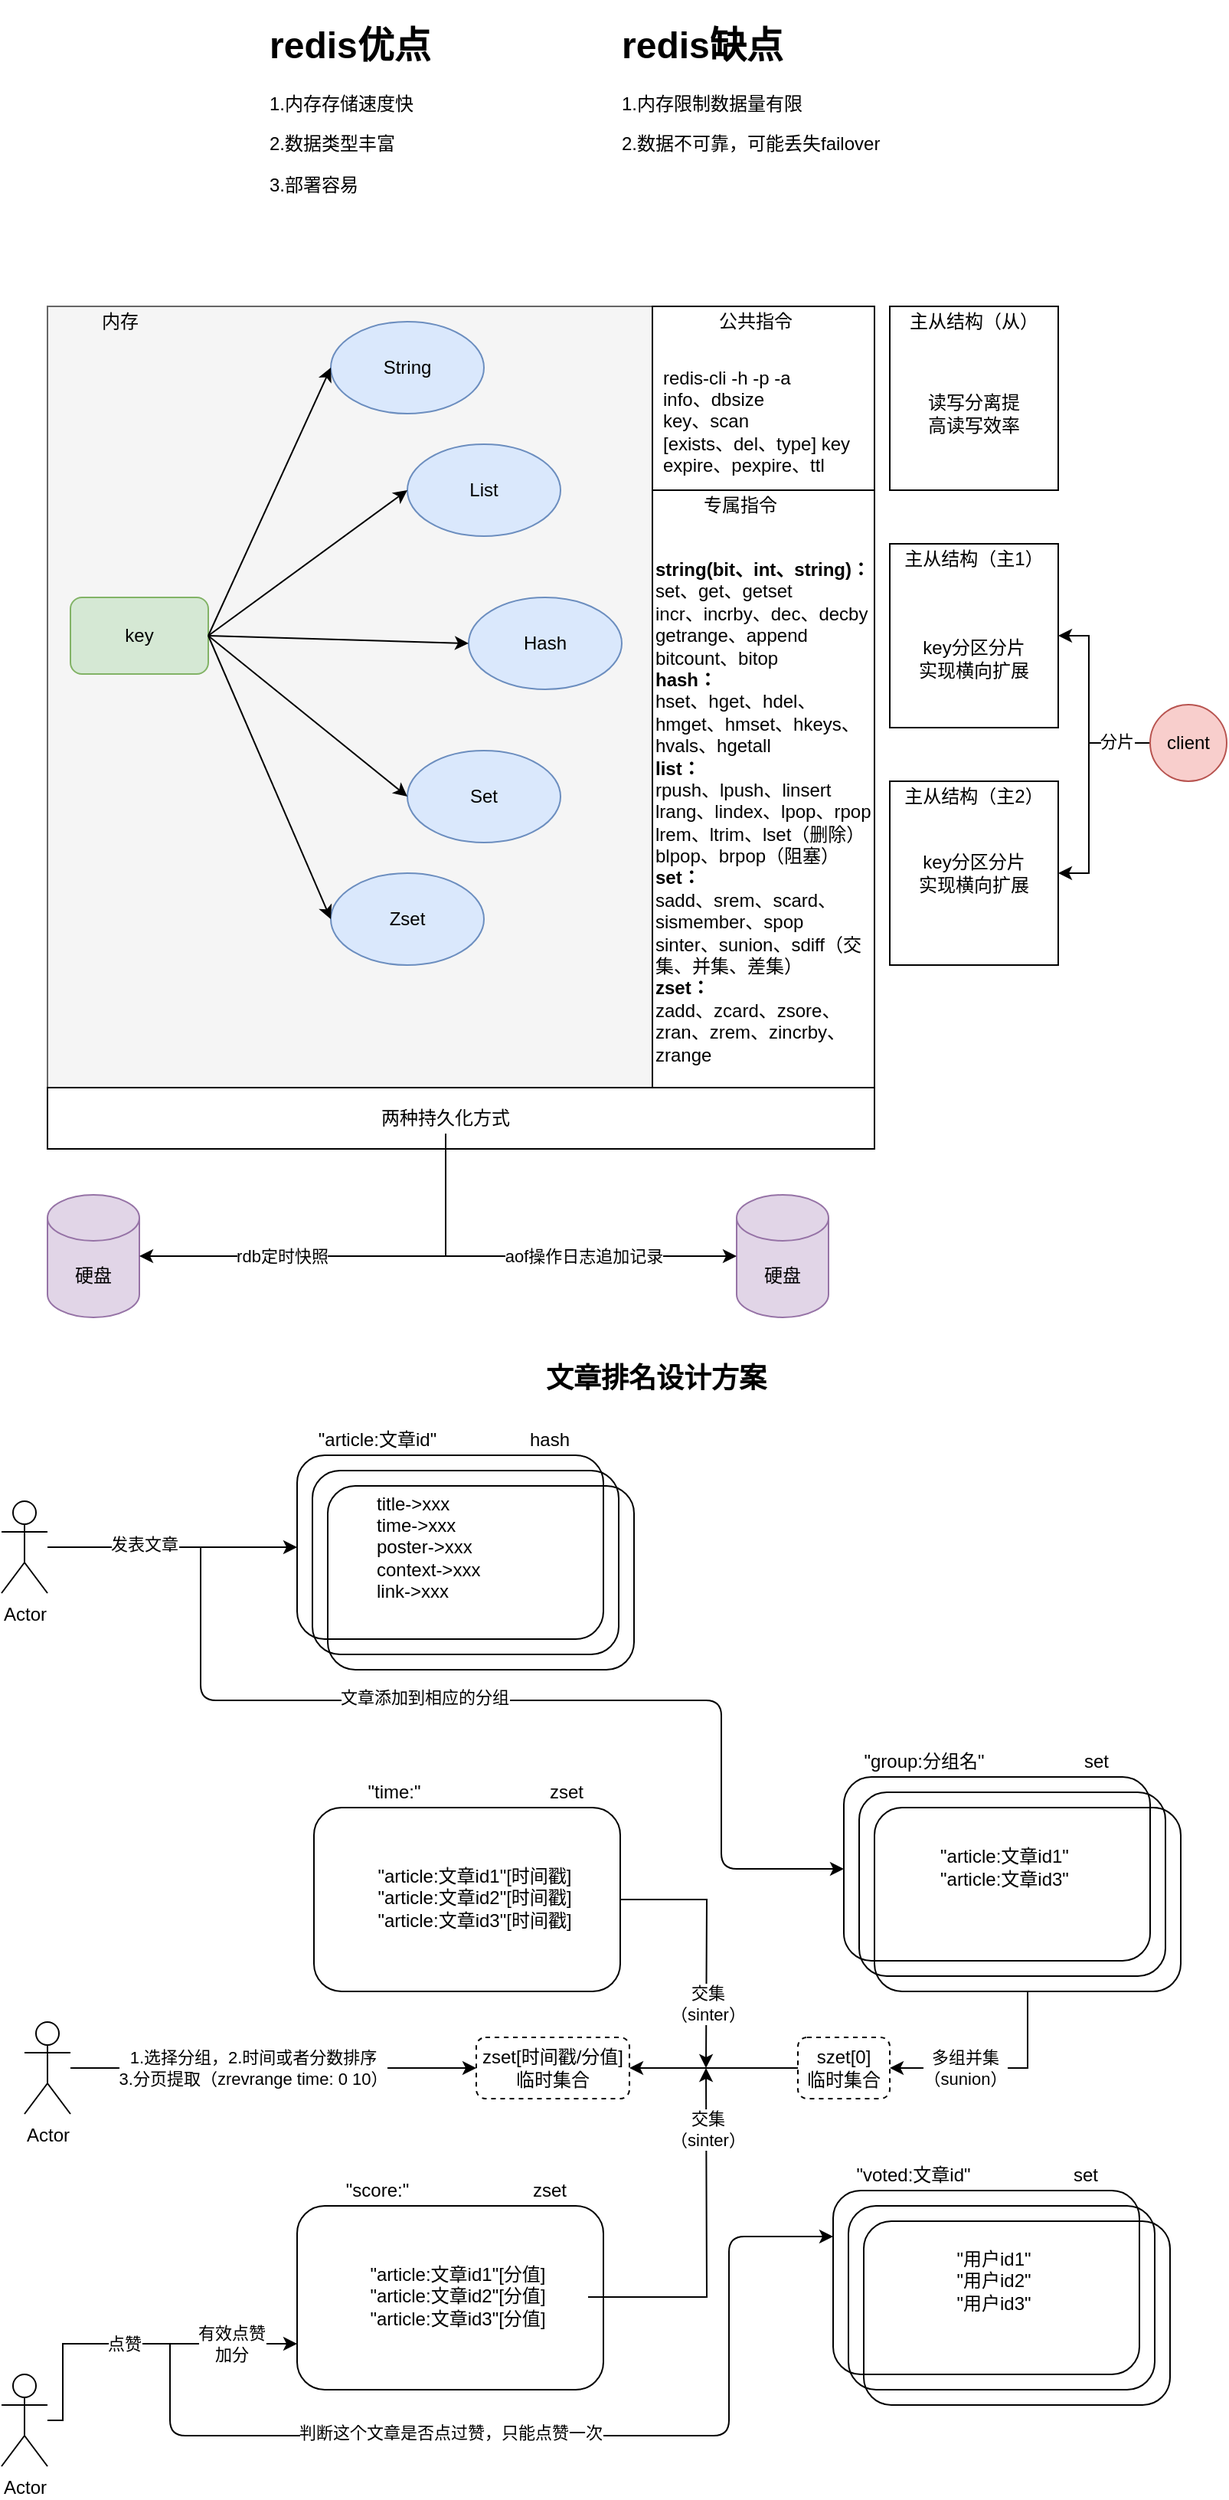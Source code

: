<mxfile version="13.8.2" type="device"><diagram id="d2z6OoDDw_mpLcEF245v" name="Page-1"><mxGraphModel dx="1426" dy="673" grid="1" gridSize="10" guides="1" tooltips="1" connect="1" arrows="1" fold="1" page="1" pageScale="1" pageWidth="827" pageHeight="1169" math="0" shadow="0"><root><mxCell id="0"/><mxCell id="1" parent="0"/><mxCell id="Q7TlMbBeyB7MV4gtMu6i-108" value="" style="rounded=1;whiteSpace=wrap;html=1;fillColor=none;" vertex="1" parent="1"><mxGeometry x="213" y="1010" width="200" height="120" as="geometry"/></mxCell><mxCell id="Q7TlMbBeyB7MV4gtMu6i-109" value="" style="rounded=1;whiteSpace=wrap;html=1;fillColor=none;" vertex="1" parent="1"><mxGeometry x="223" y="1020" width="200" height="120" as="geometry"/></mxCell><mxCell id="Q7TlMbBeyB7MV4gtMu6i-47" value="" style="group" vertex="1" connectable="0" parent="1"><mxGeometry x="203" y="980" width="200" height="140" as="geometry"/></mxCell><mxCell id="Q7TlMbBeyB7MV4gtMu6i-43" value="" style="rounded=1;whiteSpace=wrap;html=1;fillColor=none;" vertex="1" parent="Q7TlMbBeyB7MV4gtMu6i-47"><mxGeometry y="20" width="200" height="120" as="geometry"/></mxCell><mxCell id="Q7TlMbBeyB7MV4gtMu6i-44" value="&quot;article:文章id&quot;" style="text;html=1;strokeColor=none;fillColor=none;align=center;verticalAlign=middle;whiteSpace=wrap;rounded=0;" vertex="1" parent="Q7TlMbBeyB7MV4gtMu6i-47"><mxGeometry x="10" width="85" height="20" as="geometry"/></mxCell><mxCell id="Q7TlMbBeyB7MV4gtMu6i-45" value="hash" style="text;html=1;strokeColor=none;fillColor=none;align=center;verticalAlign=middle;whiteSpace=wrap;rounded=0;" vertex="1" parent="Q7TlMbBeyB7MV4gtMu6i-47"><mxGeometry x="140" width="50" height="20" as="geometry"/></mxCell><mxCell id="Q7TlMbBeyB7MV4gtMu6i-46" value="title-&amp;gt;xxx&lt;br&gt;time-&amp;gt;xxx&lt;br&gt;poster-&amp;gt;xxx&lt;br&gt;context-&amp;gt;xxx&lt;br&gt;link-&amp;gt;xxx" style="text;html=1;strokeColor=none;fillColor=none;align=left;verticalAlign=middle;whiteSpace=wrap;rounded=0;" vertex="1" parent="Q7TlMbBeyB7MV4gtMu6i-47"><mxGeometry x="50" y="45" width="75" height="70" as="geometry"/></mxCell><mxCell id="Q7TlMbBeyB7MV4gtMu6i-13" value="" style="rounded=0;whiteSpace=wrap;html=1;fillColor=#f5f5f5;strokeColor=#666666;fontColor=#333333;" vertex="1" parent="1"><mxGeometry x="40" y="250" width="395" height="510" as="geometry"/></mxCell><mxCell id="Q7TlMbBeyB7MV4gtMu6i-1" value="key" style="rounded=1;whiteSpace=wrap;html=1;fillColor=#d5e8d4;strokeColor=#82b366;" vertex="1" parent="1"><mxGeometry x="55" y="440" width="90" height="50" as="geometry"/></mxCell><mxCell id="Q7TlMbBeyB7MV4gtMu6i-2" value="String" style="ellipse;whiteSpace=wrap;html=1;fillColor=#dae8fc;strokeColor=#6c8ebf;" vertex="1" parent="1"><mxGeometry x="225" y="260" width="100" height="60" as="geometry"/></mxCell><mxCell id="Q7TlMbBeyB7MV4gtMu6i-3" value="List" style="ellipse;whiteSpace=wrap;html=1;fillColor=#dae8fc;strokeColor=#6c8ebf;" vertex="1" parent="1"><mxGeometry x="275" y="340" width="100" height="60" as="geometry"/></mxCell><mxCell id="Q7TlMbBeyB7MV4gtMu6i-4" value="Hash" style="ellipse;whiteSpace=wrap;html=1;fillColor=#dae8fc;strokeColor=#6c8ebf;" vertex="1" parent="1"><mxGeometry x="315" y="440" width="100" height="60" as="geometry"/></mxCell><mxCell id="Q7TlMbBeyB7MV4gtMu6i-5" value="Set" style="ellipse;whiteSpace=wrap;html=1;fillColor=#dae8fc;strokeColor=#6c8ebf;" vertex="1" parent="1"><mxGeometry x="275" y="540" width="100" height="60" as="geometry"/></mxCell><mxCell id="Q7TlMbBeyB7MV4gtMu6i-6" value="Zset" style="ellipse;whiteSpace=wrap;html=1;fillColor=#dae8fc;strokeColor=#6c8ebf;" vertex="1" parent="1"><mxGeometry x="225" y="620" width="100" height="60" as="geometry"/></mxCell><mxCell id="Q7TlMbBeyB7MV4gtMu6i-8" value="" style="endArrow=classic;html=1;exitX=1;exitY=0.5;exitDx=0;exitDy=0;entryX=0;entryY=0.5;entryDx=0;entryDy=0;" edge="1" parent="1" source="Q7TlMbBeyB7MV4gtMu6i-1" target="Q7TlMbBeyB7MV4gtMu6i-2"><mxGeometry width="50" height="50" relative="1" as="geometry"><mxPoint x="65" y="420" as="sourcePoint"/><mxPoint x="115" y="370" as="targetPoint"/></mxGeometry></mxCell><mxCell id="Q7TlMbBeyB7MV4gtMu6i-9" value="" style="endArrow=classic;html=1;exitX=1;exitY=0.5;exitDx=0;exitDy=0;entryX=0;entryY=0.5;entryDx=0;entryDy=0;" edge="1" parent="1" source="Q7TlMbBeyB7MV4gtMu6i-1" target="Q7TlMbBeyB7MV4gtMu6i-3"><mxGeometry width="50" height="50" relative="1" as="geometry"><mxPoint x="205" y="475" as="sourcePoint"/><mxPoint x="235" y="300" as="targetPoint"/></mxGeometry></mxCell><mxCell id="Q7TlMbBeyB7MV4gtMu6i-10" value="" style="endArrow=classic;html=1;exitX=1;exitY=0.5;exitDx=0;exitDy=0;entryX=0;entryY=0.5;entryDx=0;entryDy=0;" edge="1" parent="1" source="Q7TlMbBeyB7MV4gtMu6i-1" target="Q7TlMbBeyB7MV4gtMu6i-4"><mxGeometry width="50" height="50" relative="1" as="geometry"><mxPoint x="205" y="475" as="sourcePoint"/><mxPoint x="285" y="380" as="targetPoint"/></mxGeometry></mxCell><mxCell id="Q7TlMbBeyB7MV4gtMu6i-11" value="" style="endArrow=classic;html=1;exitX=1;exitY=0.5;exitDx=0;exitDy=0;entryX=0;entryY=0.5;entryDx=0;entryDy=0;" edge="1" parent="1" source="Q7TlMbBeyB7MV4gtMu6i-1" target="Q7TlMbBeyB7MV4gtMu6i-5"><mxGeometry width="50" height="50" relative="1" as="geometry"><mxPoint x="205" y="475" as="sourcePoint"/><mxPoint x="325" y="480" as="targetPoint"/></mxGeometry></mxCell><mxCell id="Q7TlMbBeyB7MV4gtMu6i-12" value="" style="endArrow=classic;html=1;exitX=1;exitY=0.5;exitDx=0;exitDy=0;entryX=0;entryY=0.5;entryDx=0;entryDy=0;" edge="1" parent="1" source="Q7TlMbBeyB7MV4gtMu6i-1" target="Q7TlMbBeyB7MV4gtMu6i-6"><mxGeometry width="50" height="50" relative="1" as="geometry"><mxPoint x="205" y="475" as="sourcePoint"/><mxPoint x="285" y="580" as="targetPoint"/></mxGeometry></mxCell><mxCell id="Q7TlMbBeyB7MV4gtMu6i-14" value="内存" style="text;html=1;strokeColor=none;fillColor=none;align=center;verticalAlign=middle;whiteSpace=wrap;rounded=0;" vertex="1" parent="1"><mxGeometry x="40" y="250" width="95" height="20" as="geometry"/></mxCell><mxCell id="Q7TlMbBeyB7MV4gtMu6i-15" value="" style="rounded=0;whiteSpace=wrap;html=1;fillColor=none;" vertex="1" parent="1"><mxGeometry x="435" y="370" width="145" height="390" as="geometry"/></mxCell><mxCell id="Q7TlMbBeyB7MV4gtMu6i-16" value="" style="rounded=0;whiteSpace=wrap;html=1;fillColor=none;" vertex="1" parent="1"><mxGeometry x="435" y="250" width="145" height="120" as="geometry"/></mxCell><mxCell id="Q7TlMbBeyB7MV4gtMu6i-17" value="公共指令" style="text;html=1;strokeColor=none;fillColor=none;align=center;verticalAlign=middle;whiteSpace=wrap;rounded=0;" vertex="1" parent="1"><mxGeometry x="445" y="250" width="115" height="20" as="geometry"/></mxCell><mxCell id="Q7TlMbBeyB7MV4gtMu6i-18" value="专属指令" style="text;html=1;strokeColor=none;fillColor=none;align=center;verticalAlign=middle;whiteSpace=wrap;rounded=0;" vertex="1" parent="1"><mxGeometry x="435" y="370" width="115" height="20" as="geometry"/></mxCell><mxCell id="Q7TlMbBeyB7MV4gtMu6i-19" value="硬盘" style="shape=cylinder3;whiteSpace=wrap;html=1;boundedLbl=1;backgroundOutline=1;size=15;fillColor=#e1d5e7;strokeColor=#9673a6;" vertex="1" parent="1"><mxGeometry x="40" y="830" width="60" height="80" as="geometry"/></mxCell><mxCell id="Q7TlMbBeyB7MV4gtMu6i-20" value="&lt;span&gt;硬盘&lt;/span&gt;" style="shape=cylinder3;whiteSpace=wrap;html=1;boundedLbl=1;backgroundOutline=1;size=15;fillColor=#e1d5e7;strokeColor=#9673a6;" vertex="1" parent="1"><mxGeometry x="490" y="830" width="60" height="80" as="geometry"/></mxCell><mxCell id="Q7TlMbBeyB7MV4gtMu6i-21" value="" style="rounded=0;whiteSpace=wrap;html=1;fillColor=none;" vertex="1" parent="1"><mxGeometry x="40" y="760" width="540" height="40" as="geometry"/></mxCell><mxCell id="Q7TlMbBeyB7MV4gtMu6i-23" style="edgeStyle=orthogonalEdgeStyle;rounded=0;orthogonalLoop=1;jettySize=auto;html=1;entryX=1;entryY=0.5;entryDx=0;entryDy=0;entryPerimeter=0;" edge="1" parent="1" source="Q7TlMbBeyB7MV4gtMu6i-22" target="Q7TlMbBeyB7MV4gtMu6i-19"><mxGeometry relative="1" as="geometry"><Array as="points"><mxPoint x="300" y="870"/></Array></mxGeometry></mxCell><mxCell id="Q7TlMbBeyB7MV4gtMu6i-25" value="rdb定时快照" style="edgeLabel;html=1;align=center;verticalAlign=middle;resizable=0;points=[];" vertex="1" connectable="0" parent="Q7TlMbBeyB7MV4gtMu6i-23"><mxGeometry x="0.591" y="-2" relative="1" as="geometry"><mxPoint x="35" y="2" as="offset"/></mxGeometry></mxCell><mxCell id="Q7TlMbBeyB7MV4gtMu6i-24" style="edgeStyle=orthogonalEdgeStyle;rounded=0;orthogonalLoop=1;jettySize=auto;html=1;entryX=0;entryY=0.5;entryDx=0;entryDy=0;entryPerimeter=0;exitX=0.5;exitY=1;exitDx=0;exitDy=0;" edge="1" parent="1" source="Q7TlMbBeyB7MV4gtMu6i-22" target="Q7TlMbBeyB7MV4gtMu6i-20"><mxGeometry relative="1" as="geometry"/></mxCell><mxCell id="Q7TlMbBeyB7MV4gtMu6i-26" value="aof操作日志追加记录" style="edgeLabel;html=1;align=center;verticalAlign=middle;resizable=0;points=[];" vertex="1" connectable="0" parent="Q7TlMbBeyB7MV4gtMu6i-24"><mxGeometry x="-0.179" y="39" relative="1" as="geometry"><mxPoint x="59" y="39" as="offset"/></mxGeometry></mxCell><mxCell id="Q7TlMbBeyB7MV4gtMu6i-22" value="两种持久化方式" style="text;html=1;strokeColor=none;fillColor=none;align=center;verticalAlign=middle;whiteSpace=wrap;rounded=0;" vertex="1" parent="1"><mxGeometry x="160" y="770" width="280" height="20" as="geometry"/></mxCell><mxCell id="Q7TlMbBeyB7MV4gtMu6i-27" value="" style="rounded=0;whiteSpace=wrap;html=1;fillColor=none;" vertex="1" parent="1"><mxGeometry x="590" y="250" width="110" height="120" as="geometry"/></mxCell><mxCell id="Q7TlMbBeyB7MV4gtMu6i-28" value="主从结构（从）" style="text;html=1;strokeColor=none;fillColor=none;align=center;verticalAlign=middle;whiteSpace=wrap;rounded=0;" vertex="1" parent="1"><mxGeometry x="590" y="250" width="110" height="20" as="geometry"/></mxCell><mxCell id="Q7TlMbBeyB7MV4gtMu6i-29" value="" style="rounded=0;whiteSpace=wrap;html=1;fillColor=none;" vertex="1" parent="1"><mxGeometry x="590" y="405" width="110" height="120" as="geometry"/></mxCell><mxCell id="Q7TlMbBeyB7MV4gtMu6i-30" value="主从结构（主1）" style="text;html=1;strokeColor=none;fillColor=none;align=center;verticalAlign=middle;whiteSpace=wrap;rounded=0;" vertex="1" parent="1"><mxGeometry x="590" y="405" width="110" height="20" as="geometry"/></mxCell><mxCell id="Q7TlMbBeyB7MV4gtMu6i-31" value="" style="rounded=0;whiteSpace=wrap;html=1;fillColor=none;" vertex="1" parent="1"><mxGeometry x="590" y="560" width="110" height="120" as="geometry"/></mxCell><mxCell id="Q7TlMbBeyB7MV4gtMu6i-32" value="主从结构（主2）" style="text;html=1;strokeColor=none;fillColor=none;align=center;verticalAlign=middle;whiteSpace=wrap;rounded=0;" vertex="1" parent="1"><mxGeometry x="590" y="560" width="110" height="20" as="geometry"/></mxCell><mxCell id="Q7TlMbBeyB7MV4gtMu6i-34" style="edgeStyle=orthogonalEdgeStyle;rounded=0;orthogonalLoop=1;jettySize=auto;html=1;entryX=1;entryY=0.5;entryDx=0;entryDy=0;" edge="1" parent="1" source="Q7TlMbBeyB7MV4gtMu6i-33" target="Q7TlMbBeyB7MV4gtMu6i-29"><mxGeometry relative="1" as="geometry"><Array as="points"><mxPoint x="720" y="535"/><mxPoint x="720" y="465"/></Array></mxGeometry></mxCell><mxCell id="Q7TlMbBeyB7MV4gtMu6i-35" style="edgeStyle=orthogonalEdgeStyle;rounded=0;orthogonalLoop=1;jettySize=auto;html=1;entryX=1;entryY=0.5;entryDx=0;entryDy=0;" edge="1" parent="1" source="Q7TlMbBeyB7MV4gtMu6i-33" target="Q7TlMbBeyB7MV4gtMu6i-31"><mxGeometry relative="1" as="geometry"><Array as="points"><mxPoint x="720" y="535"/><mxPoint x="720" y="620"/></Array></mxGeometry></mxCell><mxCell id="Q7TlMbBeyB7MV4gtMu6i-36" value="分片" style="edgeLabel;html=1;align=center;verticalAlign=middle;resizable=0;points=[];" vertex="1" connectable="0" parent="Q7TlMbBeyB7MV4gtMu6i-35"><mxGeometry x="-0.697" y="-1" relative="1" as="geometry"><mxPoint as="offset"/></mxGeometry></mxCell><mxCell id="Q7TlMbBeyB7MV4gtMu6i-33" value="client" style="ellipse;whiteSpace=wrap;html=1;aspect=fixed;fillColor=#f8cecc;strokeColor=#b85450;" vertex="1" parent="1"><mxGeometry x="760" y="510" width="50" height="50" as="geometry"/></mxCell><mxCell id="Q7TlMbBeyB7MV4gtMu6i-37" value="读写分离提高读写效率" style="text;html=1;strokeColor=none;fillColor=none;align=center;verticalAlign=middle;whiteSpace=wrap;rounded=0;" vertex="1" parent="1"><mxGeometry x="610" y="300" width="70" height="40" as="geometry"/></mxCell><mxCell id="Q7TlMbBeyB7MV4gtMu6i-38" value="key分区分片实现横向扩展" style="text;html=1;strokeColor=none;fillColor=none;align=center;verticalAlign=middle;whiteSpace=wrap;rounded=0;" vertex="1" parent="1"><mxGeometry x="605" y="460" width="80" height="40" as="geometry"/></mxCell><mxCell id="Q7TlMbBeyB7MV4gtMu6i-39" value="key分区分片实现横向扩展" style="text;html=1;strokeColor=none;fillColor=none;align=center;verticalAlign=middle;whiteSpace=wrap;rounded=0;" vertex="1" parent="1"><mxGeometry x="605" y="600" width="80" height="40" as="geometry"/></mxCell><mxCell id="Q7TlMbBeyB7MV4gtMu6i-40" value="&lt;h1&gt;redis优点&lt;/h1&gt;&lt;p&gt;1.内存存储速度快&lt;/p&gt;&lt;p&gt;2.数据类型丰富&lt;/p&gt;&lt;p&gt;3.部署容易&lt;/p&gt;" style="text;html=1;strokeColor=none;fillColor=none;spacing=5;spacingTop=-20;whiteSpace=wrap;overflow=hidden;rounded=0;" vertex="1" parent="1"><mxGeometry x="180" y="60" width="190" height="120" as="geometry"/></mxCell><mxCell id="Q7TlMbBeyB7MV4gtMu6i-41" value="&lt;h1&gt;redis缺点&lt;/h1&gt;&lt;p&gt;1.内存限制数据量有限&lt;/p&gt;&lt;p&gt;2.数据不可靠，可能丢失failover&lt;br&gt;&lt;/p&gt;" style="text;html=1;strokeColor=none;fillColor=none;spacing=5;spacingTop=-20;whiteSpace=wrap;overflow=hidden;rounded=0;" vertex="1" parent="1"><mxGeometry x="410" y="60" width="190" height="120" as="geometry"/></mxCell><mxCell id="Q7TlMbBeyB7MV4gtMu6i-42" value="&lt;font style=&quot;font-size: 18px&quot;&gt;&lt;b&gt;文章排名设计方案&lt;/b&gt;&lt;/font&gt;" style="text;html=1;strokeColor=none;fillColor=none;align=center;verticalAlign=middle;whiteSpace=wrap;rounded=0;" vertex="1" parent="1"><mxGeometry x="350" y="940" width="175" height="20" as="geometry"/></mxCell><mxCell id="Q7TlMbBeyB7MV4gtMu6i-93" value="" style="group" vertex="1" connectable="0" parent="1"><mxGeometry x="214" y="1210" width="200" height="140" as="geometry"/></mxCell><mxCell id="Q7TlMbBeyB7MV4gtMu6i-94" value="" style="rounded=1;whiteSpace=wrap;html=1;fillColor=none;" vertex="1" parent="Q7TlMbBeyB7MV4gtMu6i-93"><mxGeometry y="20" width="200" height="120" as="geometry"/></mxCell><mxCell id="Q7TlMbBeyB7MV4gtMu6i-95" value="&quot;time:&quot;" style="text;html=1;strokeColor=none;fillColor=none;align=center;verticalAlign=middle;whiteSpace=wrap;rounded=0;" vertex="1" parent="Q7TlMbBeyB7MV4gtMu6i-93"><mxGeometry x="10" width="85" height="20" as="geometry"/></mxCell><mxCell id="Q7TlMbBeyB7MV4gtMu6i-96" value="zset" style="text;html=1;strokeColor=none;fillColor=none;align=center;verticalAlign=middle;whiteSpace=wrap;rounded=0;" vertex="1" parent="Q7TlMbBeyB7MV4gtMu6i-93"><mxGeometry x="140" width="50" height="20" as="geometry"/></mxCell><mxCell id="Q7TlMbBeyB7MV4gtMu6i-97" value="&lt;div style=&quot;text-align: left&quot;&gt;&lt;span&gt;&quot;article:文章id1&quot;[时间戳&lt;/span&gt;&lt;span&gt;]&lt;/span&gt;&lt;/div&gt;&lt;div style=&quot;text-align: left&quot;&gt;&lt;span&gt;&quot;article:&lt;/span&gt;&lt;span&gt;文章&lt;/span&gt;&lt;span&gt;id2&quot;[时间戳&lt;/span&gt;&lt;span&gt;]&lt;/span&gt;&lt;/div&gt;&lt;div style=&quot;text-align: left&quot;&gt;&lt;span&gt;&quot;article:&lt;/span&gt;&lt;span&gt;文章&lt;/span&gt;&lt;span&gt;id3&quot;[&lt;/span&gt;&lt;span&gt;时间戳&lt;/span&gt;&lt;span&gt;]&lt;/span&gt;&lt;/div&gt;" style="text;html=1;strokeColor=none;fillColor=none;align=center;verticalAlign=middle;whiteSpace=wrap;rounded=0;" vertex="1" parent="Q7TlMbBeyB7MV4gtMu6i-93"><mxGeometry x="20" y="38.75" width="170" height="81.25" as="geometry"/></mxCell><mxCell id="Q7TlMbBeyB7MV4gtMu6i-103" value="" style="group" vertex="1" connectable="0" parent="1"><mxGeometry x="203" y="1470" width="200" height="140" as="geometry"/></mxCell><mxCell id="Q7TlMbBeyB7MV4gtMu6i-104" value="" style="rounded=1;whiteSpace=wrap;html=1;fillColor=none;" vertex="1" parent="Q7TlMbBeyB7MV4gtMu6i-103"><mxGeometry y="20" width="200" height="120" as="geometry"/></mxCell><mxCell id="Q7TlMbBeyB7MV4gtMu6i-105" value="&quot;score:&quot;" style="text;html=1;strokeColor=none;fillColor=none;align=center;verticalAlign=middle;whiteSpace=wrap;rounded=0;" vertex="1" parent="Q7TlMbBeyB7MV4gtMu6i-103"><mxGeometry x="10" width="85" height="20" as="geometry"/></mxCell><mxCell id="Q7TlMbBeyB7MV4gtMu6i-106" value="zset" style="text;html=1;strokeColor=none;fillColor=none;align=center;verticalAlign=middle;whiteSpace=wrap;rounded=0;" vertex="1" parent="Q7TlMbBeyB7MV4gtMu6i-103"><mxGeometry x="140" width="50" height="20" as="geometry"/></mxCell><mxCell id="Q7TlMbBeyB7MV4gtMu6i-107" value="&lt;div style=&quot;text-align: left&quot;&gt;&lt;span&gt;&quot;article:文章id1&quot;[分值&lt;/span&gt;&lt;span&gt;]&lt;/span&gt;&lt;/div&gt;&lt;div style=&quot;text-align: left&quot;&gt;&lt;span&gt;&quot;article:&lt;/span&gt;&lt;span&gt;文章&lt;/span&gt;&lt;span&gt;id2&quot;[分值&lt;/span&gt;&lt;span&gt;]&lt;/span&gt;&lt;/div&gt;&lt;div style=&quot;text-align: left&quot;&gt;&lt;span&gt;&quot;article:&lt;/span&gt;&lt;span&gt;文章&lt;/span&gt;&lt;span&gt;id3&quot;[分值&lt;/span&gt;&lt;span&gt;]&lt;/span&gt;&lt;/div&gt;" style="text;html=1;strokeColor=none;fillColor=none;align=center;verticalAlign=middle;whiteSpace=wrap;rounded=0;" vertex="1" parent="Q7TlMbBeyB7MV4gtMu6i-103"><mxGeometry x="20" y="38.75" width="170" height="81.25" as="geometry"/></mxCell><mxCell id="Q7TlMbBeyB7MV4gtMu6i-124" value="" style="group" vertex="1" connectable="0" parent="1"><mxGeometry x="560" y="1190" width="220" height="160" as="geometry"/></mxCell><mxCell id="Q7TlMbBeyB7MV4gtMu6i-120" value="" style="rounded=1;whiteSpace=wrap;html=1;fillColor=none;" vertex="1" parent="Q7TlMbBeyB7MV4gtMu6i-124"><mxGeometry x="10" y="30" width="200" height="120" as="geometry"/></mxCell><mxCell id="Q7TlMbBeyB7MV4gtMu6i-121" value="" style="rounded=1;whiteSpace=wrap;html=1;fillColor=none;" vertex="1" parent="Q7TlMbBeyB7MV4gtMu6i-124"><mxGeometry x="20" y="40" width="200" height="120" as="geometry"/></mxCell><mxCell id="Q7TlMbBeyB7MV4gtMu6i-115" value="" style="group" vertex="1" connectable="0" parent="Q7TlMbBeyB7MV4gtMu6i-124"><mxGeometry width="200" height="140" as="geometry"/></mxCell><mxCell id="Q7TlMbBeyB7MV4gtMu6i-116" value="" style="rounded=1;whiteSpace=wrap;html=1;fillColor=none;" vertex="1" parent="Q7TlMbBeyB7MV4gtMu6i-115"><mxGeometry y="20" width="200" height="120" as="geometry"/></mxCell><mxCell id="Q7TlMbBeyB7MV4gtMu6i-117" value="&quot;group:分组名&quot;" style="text;html=1;strokeColor=none;fillColor=none;align=center;verticalAlign=middle;whiteSpace=wrap;rounded=0;" vertex="1" parent="Q7TlMbBeyB7MV4gtMu6i-115"><mxGeometry x="10" width="85" height="20" as="geometry"/></mxCell><mxCell id="Q7TlMbBeyB7MV4gtMu6i-118" value="set" style="text;html=1;strokeColor=none;fillColor=none;align=center;verticalAlign=middle;whiteSpace=wrap;rounded=0;" vertex="1" parent="Q7TlMbBeyB7MV4gtMu6i-115"><mxGeometry x="140" width="50" height="20" as="geometry"/></mxCell><mxCell id="Q7TlMbBeyB7MV4gtMu6i-119" value="&lt;div style=&quot;text-align: left&quot;&gt;&lt;div&gt;&quot;article:文章id1&quot;&lt;/div&gt;&lt;div&gt;&quot;article:文章id3&quot;&lt;/div&gt;&lt;/div&gt;" style="text;html=1;strokeColor=none;fillColor=none;align=center;verticalAlign=middle;whiteSpace=wrap;rounded=0;" vertex="1" parent="Q7TlMbBeyB7MV4gtMu6i-115"><mxGeometry x="20" y="38.75" width="170" height="81.25" as="geometry"/></mxCell><mxCell id="Q7TlMbBeyB7MV4gtMu6i-125" value="" style="group" vertex="1" connectable="0" parent="1"><mxGeometry x="553" y="1460" width="220" height="160" as="geometry"/></mxCell><mxCell id="Q7TlMbBeyB7MV4gtMu6i-122" value="" style="rounded=1;whiteSpace=wrap;html=1;fillColor=none;" vertex="1" parent="Q7TlMbBeyB7MV4gtMu6i-125"><mxGeometry x="10" y="30" width="200" height="120" as="geometry"/></mxCell><mxCell id="Q7TlMbBeyB7MV4gtMu6i-123" value="" style="rounded=1;whiteSpace=wrap;html=1;fillColor=none;" vertex="1" parent="Q7TlMbBeyB7MV4gtMu6i-125"><mxGeometry x="20" y="40" width="200" height="120" as="geometry"/></mxCell><mxCell id="Q7TlMbBeyB7MV4gtMu6i-110" value="" style="group" vertex="1" connectable="0" parent="Q7TlMbBeyB7MV4gtMu6i-125"><mxGeometry width="200" height="140" as="geometry"/></mxCell><mxCell id="Q7TlMbBeyB7MV4gtMu6i-111" value="" style="rounded=1;whiteSpace=wrap;html=1;fillColor=none;" vertex="1" parent="Q7TlMbBeyB7MV4gtMu6i-110"><mxGeometry y="20" width="200" height="120" as="geometry"/></mxCell><mxCell id="Q7TlMbBeyB7MV4gtMu6i-112" value="&quot;voted:文章id&quot;" style="text;html=1;strokeColor=none;fillColor=none;align=center;verticalAlign=middle;whiteSpace=wrap;rounded=0;" vertex="1" parent="Q7TlMbBeyB7MV4gtMu6i-110"><mxGeometry x="10" width="85" height="20" as="geometry"/></mxCell><mxCell id="Q7TlMbBeyB7MV4gtMu6i-113" value="set" style="text;html=1;strokeColor=none;fillColor=none;align=center;verticalAlign=middle;whiteSpace=wrap;rounded=0;" vertex="1" parent="Q7TlMbBeyB7MV4gtMu6i-110"><mxGeometry x="140" width="50" height="20" as="geometry"/></mxCell><mxCell id="Q7TlMbBeyB7MV4gtMu6i-114" value="&lt;div style=&quot;text-align: left&quot;&gt;&lt;span&gt;&quot;&lt;/span&gt;用户&lt;span&gt;id1&quot;&lt;/span&gt;&lt;/div&gt;&lt;div style=&quot;text-align: left&quot;&gt;&lt;span&gt;&quot;用户&lt;/span&gt;&lt;span&gt;id2&quot;&lt;/span&gt;&lt;/div&gt;&lt;div style=&quot;text-align: left&quot;&gt;&lt;span&gt;&quot;&lt;/span&gt;用户&lt;span&gt;id3&quot;&lt;/span&gt;&lt;/div&gt;" style="text;html=1;strokeColor=none;fillColor=none;align=center;verticalAlign=middle;whiteSpace=wrap;rounded=0;" vertex="1" parent="Q7TlMbBeyB7MV4gtMu6i-110"><mxGeometry x="20" y="38.75" width="170" height="81.25" as="geometry"/></mxCell><mxCell id="Q7TlMbBeyB7MV4gtMu6i-127" style="edgeStyle=orthogonalEdgeStyle;rounded=0;orthogonalLoop=1;jettySize=auto;html=1;" edge="1" parent="1" source="Q7TlMbBeyB7MV4gtMu6i-126" target="Q7TlMbBeyB7MV4gtMu6i-43"><mxGeometry relative="1" as="geometry"><mxPoint x="80" y="1050" as="targetPoint"/></mxGeometry></mxCell><mxCell id="Q7TlMbBeyB7MV4gtMu6i-128" value="发表文章" style="edgeLabel;html=1;align=center;verticalAlign=middle;resizable=0;points=[];" vertex="1" connectable="0" parent="Q7TlMbBeyB7MV4gtMu6i-127"><mxGeometry x="-0.227" y="3" relative="1" as="geometry"><mxPoint y="1" as="offset"/></mxGeometry></mxCell><mxCell id="Q7TlMbBeyB7MV4gtMu6i-126" value="Actor" style="shape=umlActor;verticalLabelPosition=bottom;verticalAlign=top;html=1;outlineConnect=0;fillColor=none;" vertex="1" parent="1"><mxGeometry x="10" y="1030" width="30" height="60" as="geometry"/></mxCell><mxCell id="Q7TlMbBeyB7MV4gtMu6i-129" value="" style="endArrow=classic;html=1;entryX=0;entryY=0.5;entryDx=0;entryDy=0;" edge="1" parent="1" target="Q7TlMbBeyB7MV4gtMu6i-116"><mxGeometry width="50" height="50" relative="1" as="geometry"><mxPoint x="140" y="1060" as="sourcePoint"/><mxPoint x="200" y="1150" as="targetPoint"/><Array as="points"><mxPoint x="140" y="1160"/><mxPoint x="480" y="1160"/><mxPoint x="480" y="1270"/></Array></mxGeometry></mxCell><mxCell id="Q7TlMbBeyB7MV4gtMu6i-130" value="文章添加到相应的分组" style="edgeLabel;html=1;align=center;verticalAlign=middle;resizable=0;points=[];" vertex="1" connectable="0" parent="Q7TlMbBeyB7MV4gtMu6i-129"><mxGeometry x="-0.221" y="3" relative="1" as="geometry"><mxPoint y="1" as="offset"/></mxGeometry></mxCell><mxCell id="Q7TlMbBeyB7MV4gtMu6i-132" style="edgeStyle=orthogonalEdgeStyle;rounded=0;orthogonalLoop=1;jettySize=auto;html=1;entryX=0;entryY=0.75;entryDx=0;entryDy=0;" edge="1" parent="1" source="Q7TlMbBeyB7MV4gtMu6i-131" target="Q7TlMbBeyB7MV4gtMu6i-104"><mxGeometry relative="1" as="geometry"><Array as="points"><mxPoint x="50" y="1630"/><mxPoint x="50" y="1580"/></Array></mxGeometry></mxCell><mxCell id="Q7TlMbBeyB7MV4gtMu6i-133" value="点赞" style="edgeLabel;html=1;align=center;verticalAlign=middle;resizable=0;points=[];" vertex="1" connectable="0" parent="Q7TlMbBeyB7MV4gtMu6i-132"><mxGeometry x="0.174" y="-1" relative="1" as="geometry"><mxPoint x="-25" y="-1" as="offset"/></mxGeometry></mxCell><mxCell id="Q7TlMbBeyB7MV4gtMu6i-136" value="有效点赞&lt;br&gt;加分" style="edgeLabel;html=1;align=center;verticalAlign=middle;resizable=0;points=[];" vertex="1" connectable="0" parent="Q7TlMbBeyB7MV4gtMu6i-132"><mxGeometry x="0.681" y="-1" relative="1" as="geometry"><mxPoint x="-9" y="-1" as="offset"/></mxGeometry></mxCell><mxCell id="Q7TlMbBeyB7MV4gtMu6i-131" value="Actor" style="shape=umlActor;verticalLabelPosition=bottom;verticalAlign=top;html=1;outlineConnect=0;fillColor=none;" vertex="1" parent="1"><mxGeometry x="10" y="1600" width="30" height="60" as="geometry"/></mxCell><mxCell id="Q7TlMbBeyB7MV4gtMu6i-134" value="" style="endArrow=classic;html=1;entryX=0;entryY=0.25;entryDx=0;entryDy=0;" edge="1" parent="1" target="Q7TlMbBeyB7MV4gtMu6i-111"><mxGeometry width="50" height="50" relative="1" as="geometry"><mxPoint x="120" y="1580" as="sourcePoint"/><mxPoint x="548" y="1520" as="targetPoint"/><Array as="points"><mxPoint x="120" y="1640"/><mxPoint x="485" y="1640"/><mxPoint x="485" y="1510"/></Array></mxGeometry></mxCell><mxCell id="Q7TlMbBeyB7MV4gtMu6i-135" value="判断这个文章是否点过赞，只能点赞一次" style="edgeLabel;html=1;align=center;verticalAlign=middle;resizable=0;points=[];" vertex="1" connectable="0" parent="Q7TlMbBeyB7MV4gtMu6i-134"><mxGeometry x="-0.221" y="3" relative="1" as="geometry"><mxPoint y="1" as="offset"/></mxGeometry></mxCell><mxCell id="Q7TlMbBeyB7MV4gtMu6i-149" style="edgeStyle=orthogonalEdgeStyle;rounded=0;orthogonalLoop=1;jettySize=auto;html=1;entryX=0;entryY=0.5;entryDx=0;entryDy=0;" edge="1" parent="1" source="Q7TlMbBeyB7MV4gtMu6i-137" target="Q7TlMbBeyB7MV4gtMu6i-142"><mxGeometry relative="1" as="geometry"/></mxCell><mxCell id="Q7TlMbBeyB7MV4gtMu6i-150" value="1.选择分组，2.时间或者分数排序&lt;br&gt;3.分页提取（zrevrange time: 0 10）" style="edgeLabel;html=1;align=center;verticalAlign=middle;resizable=0;points=[];" vertex="1" connectable="0" parent="Q7TlMbBeyB7MV4gtMu6i-149"><mxGeometry x="-0.644" y="-2" relative="1" as="geometry"><mxPoint x="72" y="-2" as="offset"/></mxGeometry></mxCell><mxCell id="Q7TlMbBeyB7MV4gtMu6i-137" value="Actor" style="shape=umlActor;verticalLabelPosition=bottom;verticalAlign=top;html=1;outlineConnect=0;fillColor=none;" vertex="1" parent="1"><mxGeometry x="25" y="1370" width="30" height="60" as="geometry"/></mxCell><mxCell id="Q7TlMbBeyB7MV4gtMu6i-138" style="edgeStyle=orthogonalEdgeStyle;rounded=0;orthogonalLoop=1;jettySize=auto;html=1;entryX=1;entryY=0.5;entryDx=0;entryDy=0;exitX=0.5;exitY=1;exitDx=0;exitDy=0;" edge="1" parent="1" source="Q7TlMbBeyB7MV4gtMu6i-121" target="Q7TlMbBeyB7MV4gtMu6i-139"><mxGeometry relative="1" as="geometry"><mxPoint x="620" y="1410" as="targetPoint"/></mxGeometry></mxCell><mxCell id="Q7TlMbBeyB7MV4gtMu6i-141" value="多组并集&lt;br&gt;（sunion）" style="edgeLabel;html=1;align=center;verticalAlign=middle;resizable=0;points=[];" vertex="1" connectable="0" parent="Q7TlMbBeyB7MV4gtMu6i-138"><mxGeometry x="0.302" relative="1" as="geometry"><mxPoint as="offset"/></mxGeometry></mxCell><mxCell id="Q7TlMbBeyB7MV4gtMu6i-148" style="edgeStyle=orthogonalEdgeStyle;rounded=0;orthogonalLoop=1;jettySize=auto;html=1;entryX=1;entryY=0.5;entryDx=0;entryDy=0;" edge="1" parent="1" source="Q7TlMbBeyB7MV4gtMu6i-139" target="Q7TlMbBeyB7MV4gtMu6i-142"><mxGeometry relative="1" as="geometry"/></mxCell><mxCell id="Q7TlMbBeyB7MV4gtMu6i-139" value="szet[0]&lt;br&gt;临时集合" style="rounded=1;whiteSpace=wrap;html=1;fillColor=none;dashed=1;" vertex="1" parent="1"><mxGeometry x="530" y="1380" width="60" height="40" as="geometry"/></mxCell><mxCell id="Q7TlMbBeyB7MV4gtMu6i-142" value="zset[时间戳/分值]&lt;br&gt;临时集合" style="rounded=1;whiteSpace=wrap;html=1;fillColor=none;dashed=1;" vertex="1" parent="1"><mxGeometry x="320" y="1380" width="100" height="40" as="geometry"/></mxCell><mxCell id="Q7TlMbBeyB7MV4gtMu6i-144" style="edgeStyle=orthogonalEdgeStyle;rounded=0;orthogonalLoop=1;jettySize=auto;html=1;" edge="1" parent="1" source="Q7TlMbBeyB7MV4gtMu6i-107"><mxGeometry relative="1" as="geometry"><mxPoint x="470" y="1400" as="targetPoint"/></mxGeometry></mxCell><mxCell id="Q7TlMbBeyB7MV4gtMu6i-145" value="交集&lt;br&gt;（sinter）" style="edgeLabel;html=1;align=center;verticalAlign=middle;resizable=0;points=[];" vertex="1" connectable="0" parent="Q7TlMbBeyB7MV4gtMu6i-144"><mxGeometry x="0.662" y="-1" relative="1" as="geometry"><mxPoint y="1" as="offset"/></mxGeometry></mxCell><mxCell id="Q7TlMbBeyB7MV4gtMu6i-146" style="edgeStyle=orthogonalEdgeStyle;rounded=0;orthogonalLoop=1;jettySize=auto;html=1;" edge="1" parent="1" source="Q7TlMbBeyB7MV4gtMu6i-94"><mxGeometry relative="1" as="geometry"><mxPoint x="470" y="1400" as="targetPoint"/></mxGeometry></mxCell><mxCell id="Q7TlMbBeyB7MV4gtMu6i-147" value="交集&lt;br&gt;（sinter）" style="edgeLabel;html=1;align=center;verticalAlign=middle;resizable=0;points=[];" vertex="1" connectable="0" parent="Q7TlMbBeyB7MV4gtMu6i-146"><mxGeometry x="0.488" y="1" relative="1" as="geometry"><mxPoint as="offset"/></mxGeometry></mxCell><mxCell id="Q7TlMbBeyB7MV4gtMu6i-152" value="redis-cli -h -p -a&lt;br&gt;info、dbsize&lt;br&gt;key、scan&lt;br&gt;[exists、del、type] key&lt;br&gt;expire、pexpire、ttl" style="text;html=1;strokeColor=none;fillColor=none;align=left;verticalAlign=middle;whiteSpace=wrap;rounded=0;dashed=1;" vertex="1" parent="1"><mxGeometry x="440" y="280" width="140" height="90" as="geometry"/></mxCell><mxCell id="Q7TlMbBeyB7MV4gtMu6i-154" value="&lt;b&gt;string(bit、int、string)：&lt;/b&gt;&lt;br&gt;set、get、getset&lt;br&gt;incr、incrby、dec、decby&lt;br&gt;getrange、append&lt;br&gt;bitcount、bitop&lt;br&gt;&lt;b&gt;hash：&lt;/b&gt;&lt;br&gt;hset、hget、hdel、hmget、hmset、hkeys、hvals、hgetall&lt;br&gt;&lt;b&gt;list：&lt;/b&gt;&lt;br&gt;rpush、lpush、linsert&lt;br&gt;lrang、lindex、lpop、rpop&lt;br&gt;lrem、ltrim、lset（删除）&lt;br&gt;blpop、brpop（阻塞）&lt;br&gt;&lt;b&gt;set：&lt;/b&gt;&lt;br&gt;sadd、srem、scard、sismember、spop&lt;br&gt;sinter、sunion、sdiff（交集、并集、差集）&lt;br&gt;&lt;b&gt;zset：&lt;/b&gt;&lt;br&gt;zadd、zcard、zsore、zran、zrem、zincrby、zrange" style="text;html=1;strokeColor=none;fillColor=none;align=left;verticalAlign=middle;whiteSpace=wrap;rounded=0;dashed=1;" vertex="1" parent="1"><mxGeometry x="435" y="400" width="150" height="360" as="geometry"/></mxCell></root></mxGraphModel></diagram></mxfile>